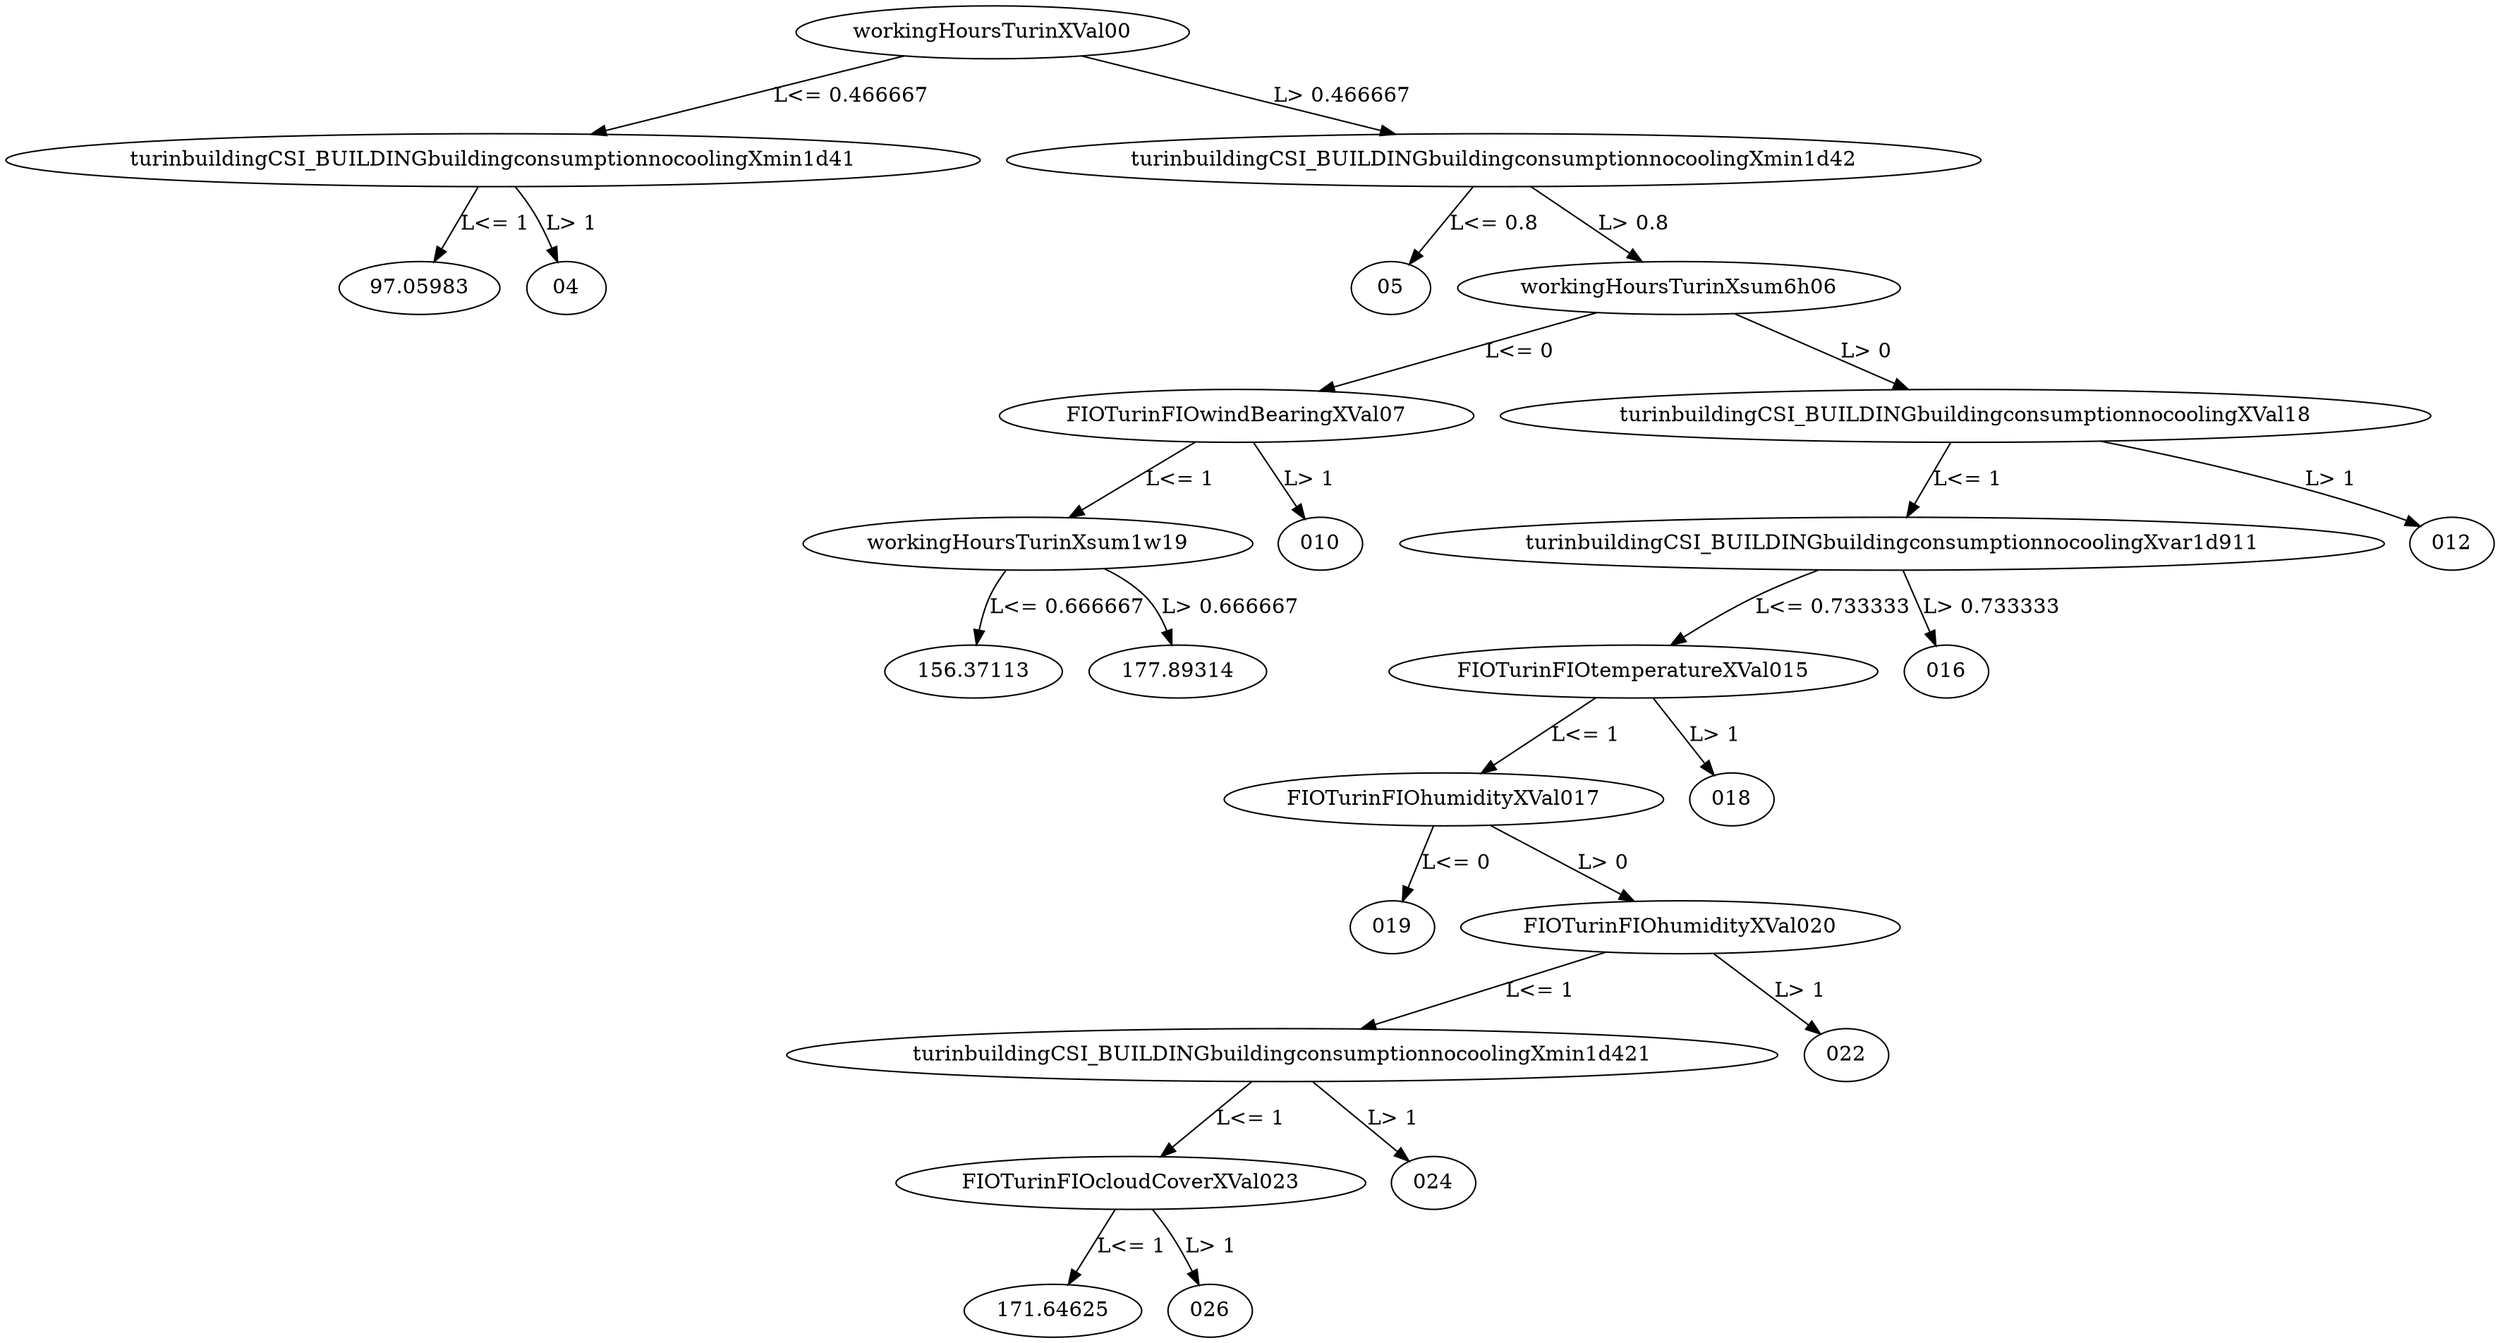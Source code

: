 digraph dt_fig {
	workingHoursTurinXVal00 -> turinbuildingCSI_BUILDINGbuildingconsumptionnocoolingXmin1d41 [label="L<= 0.466667"];
	workingHoursTurinXVal00 -> turinbuildingCSI_BUILDINGbuildingconsumptionnocoolingXmin1d42 [label="L> 0.466667"];
	turinbuildingCSI_BUILDINGbuildingconsumptionnocoolingXmin1d41 -> "97.05983" [label="L<= 1"];
	turinbuildingCSI_BUILDINGbuildingconsumptionnocoolingXmin1d41 -> "04" [label="L> 1"];
	turinbuildingCSI_BUILDINGbuildingconsumptionnocoolingXmin1d42 -> "05" [label="L<= 0.8"];
	turinbuildingCSI_BUILDINGbuildingconsumptionnocoolingXmin1d42 -> workingHoursTurinXsum6h06 [label="L> 0.8"];
	workingHoursTurinXsum6h06 -> FIOTurinFIOwindBearingXVal07 [label="L<= 0"];
	workingHoursTurinXsum6h06 -> turinbuildingCSI_BUILDINGbuildingconsumptionnocoolingXVal18 [label="L> 0"];
	FIOTurinFIOwindBearingXVal07 -> workingHoursTurinXsum1w19 [label="L<= 1"];
	FIOTurinFIOwindBearingXVal07 -> "010" [label="L> 1"];
	turinbuildingCSI_BUILDINGbuildingconsumptionnocoolingXVal18 -> turinbuildingCSI_BUILDINGbuildingconsumptionnocoolingXvar1d911 [label="L<= 1"];
	turinbuildingCSI_BUILDINGbuildingconsumptionnocoolingXVal18 -> "012" [label="L> 1"];
	workingHoursTurinXsum1w19 -> "156.37113" [label="L<= 0.666667"];
	workingHoursTurinXsum1w19 -> "177.89314" [label="L> 0.666667"];
	turinbuildingCSI_BUILDINGbuildingconsumptionnocoolingXvar1d911 -> FIOTurinFIOtemperatureXVal015 [label="L<= 0.733333"];
	turinbuildingCSI_BUILDINGbuildingconsumptionnocoolingXvar1d911 -> "016" [label="L> 0.733333"];
	FIOTurinFIOtemperatureXVal015 -> FIOTurinFIOhumidityXVal017 [label="L<= 1"];
	FIOTurinFIOtemperatureXVal015 -> "018" [label="L> 1"];
	FIOTurinFIOhumidityXVal017 -> "019" [label="L<= 0"];
	FIOTurinFIOhumidityXVal017 -> FIOTurinFIOhumidityXVal020 [label="L> 0"];
	FIOTurinFIOhumidityXVal020 -> turinbuildingCSI_BUILDINGbuildingconsumptionnocoolingXmin1d421 [label="L<= 1"];
	FIOTurinFIOhumidityXVal020 -> "022" [label="L> 1"];
	turinbuildingCSI_BUILDINGbuildingconsumptionnocoolingXmin1d421 -> FIOTurinFIOcloudCoverXVal023 [label="L<= 1"];
	turinbuildingCSI_BUILDINGbuildingconsumptionnocoolingXmin1d421 -> "024" [label="L> 1"];
	FIOTurinFIOcloudCoverXVal023 -> "171.64625" [label="L<= 1"];
	FIOTurinFIOcloudCoverXVal023 -> "026" [label="L> 1"];
}
